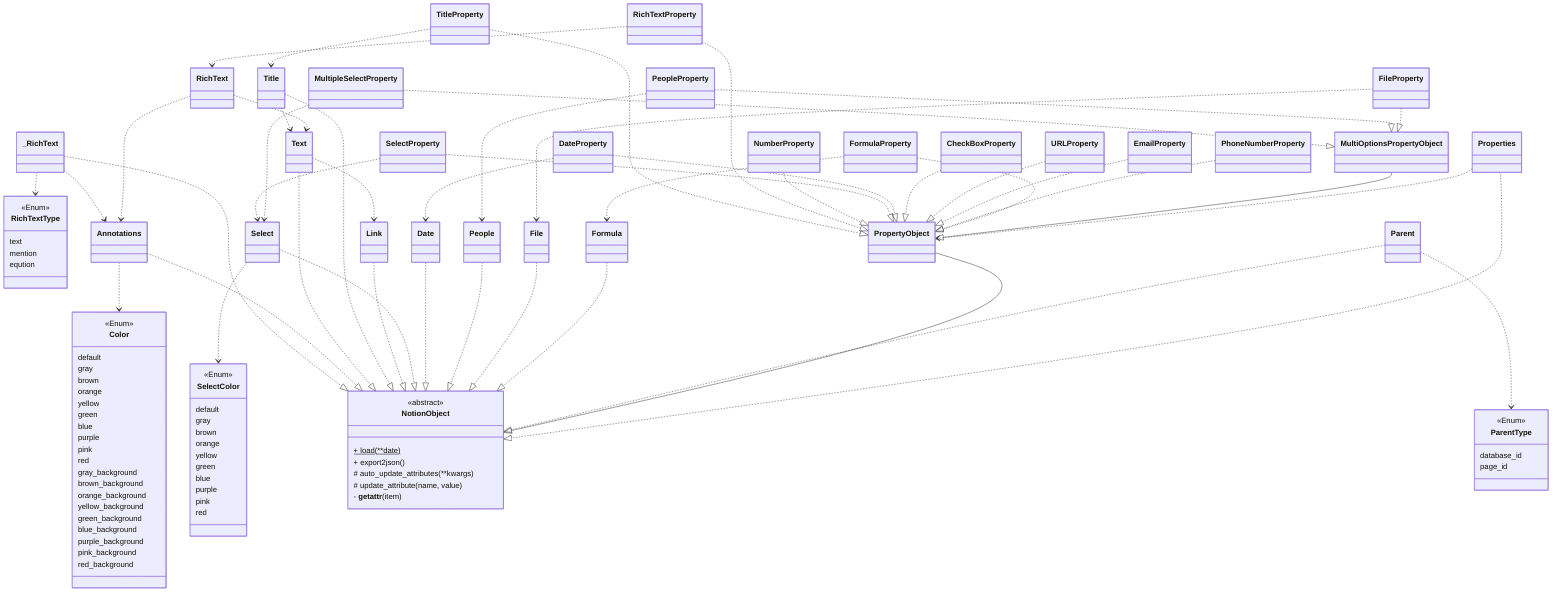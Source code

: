 classDiagram

  class NotionObject{
    <<abstract>>
    + load(**date)$
    + export2json()
    # auto_update_attributes(**kwargs)
    # update_attribute(name, value)
    - __getattr__(item)
  }

  class RichTextType{
    <<Enum>>
    text
    mention
    eqution
  }

  class Color {
    <<Enum>>
    default
    gray
    brown
    orange
    yellow
    green
    blue
    purple
    pink
    red
    gray_background
    brown_background
    orange_background
    yellow_background
    green_background
    blue_background
    purple_background
    pink_background
    red_background
  }

  class SelectColor{
    <<Enum>>
    default
    gray
    brown
    orange
    yellow
    green
    blue
    purple
    pink
    red
  }

  class ParentType{
    <<Enum>>
    database_id
    page_id
  }

 %% common.py
  _RichText ..|> NotionObject
  Annotations ..|> NotionObject
  Annotations ..> Color
  _RichText ..> Annotations
  _RichText ..> RichTextType
  Text ..|> NotionObject
  Text ..> Link
  Title ..|> NotionObject
  Title ..> Text
  RichText ..> Text
  RichText ..> Annotations
  Link ..|> NotionObject
  Select ..|> NotionObject
  Select ..> SelectColor
  Date ..|> NotionObject
  People ..|> NotionObject
  File ..|> NotionObject
  Formula ..|> NotionObject
  Parent ..|> NotionObject
  Parent ..> ParentType


  %% properties.py

  PropertyObject --|> NotionObject
  TitleProperty ..|> PropertyObject
  TitleProperty ..> Title
  RichTextProperty ..|> PropertyObject
  RichTextProperty ..> RichText
  NumberProperty ..|> PropertyObject
  SelectProperty ..|> PropertyObject
  SelectProperty ..> Select
  DateProperty ..|> PropertyObject
  DateProperty ..> Date
  CheckBoxProperty ..|> PropertyObject
  URLProperty ..|> PropertyObject
  EmailProperty ..|> PropertyObject
  PhoneNumberProperty ..|> PropertyObject
  FormulaProperty ..|> PropertyObject
  FormulaProperty ..> Formula

  MultiOptionsPropertyObject --|> PropertyObject
  MultipleSelectProperty ..|> MultiOptionsPropertyObject
  MultipleSelectProperty ..> Select
  PeopleProperty ..|> MultiOptionsPropertyObject
  PeopleProperty ..> People
  FileProperty ..|> MultiOptionsPropertyObject
  FileProperty ..> File

  Properties ..|> NotionObject
  Properties ..> PropertyObject